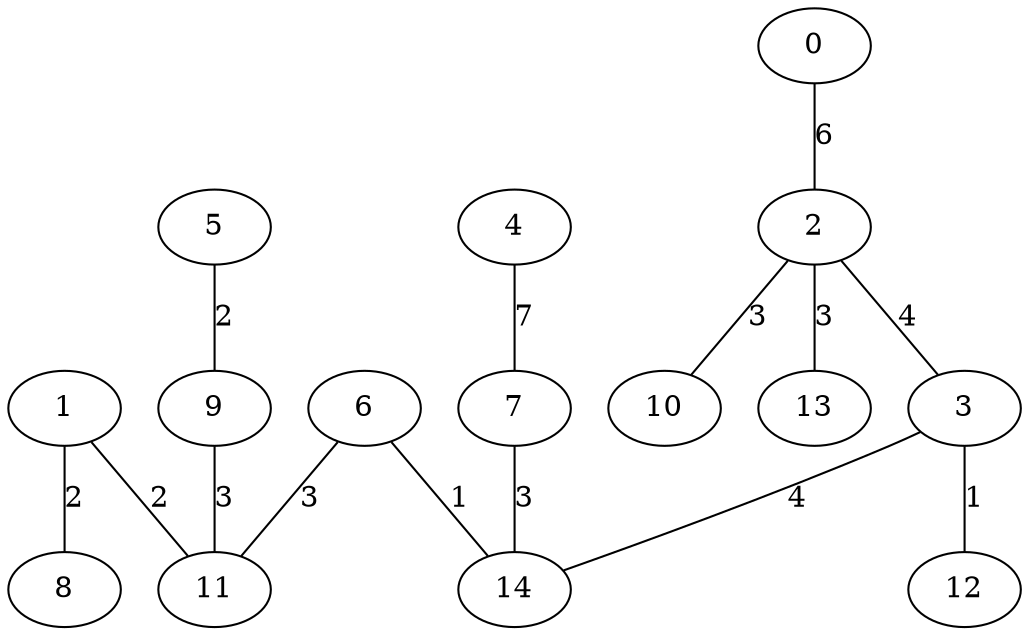 graph KruskalMST {
	3 -- 12 [ label=1 ];
	6 -- 14 [ label=1 ];
	1 -- 8 [ label=2 ];
	1 -- 11 [ label=2 ];
	5 -- 9 [ label=2 ];
	2 -- 10 [ label=3 ];
	2 -- 13 [ label=3 ];
	6 -- 11 [ label=3 ];
	7 -- 14 [ label=3 ];
	9 -- 11 [ label=3 ];
	2 -- 3 [ label=4 ];
	3 -- 14 [ label=4 ];
	0 -- 2 [ label=6 ];
	4 -- 7 [ label=7 ];
}
